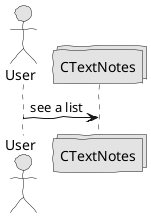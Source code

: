 @startuml  analysis2.png
skinparam handwritten true
skinparam monochrome true
skinparam packageStyle rect
skinparam defaultFontName FG Virgil
skinparam shadowing false

actor User
collections CTextNotes

User -> CTextNotes : see a list

@enduml
